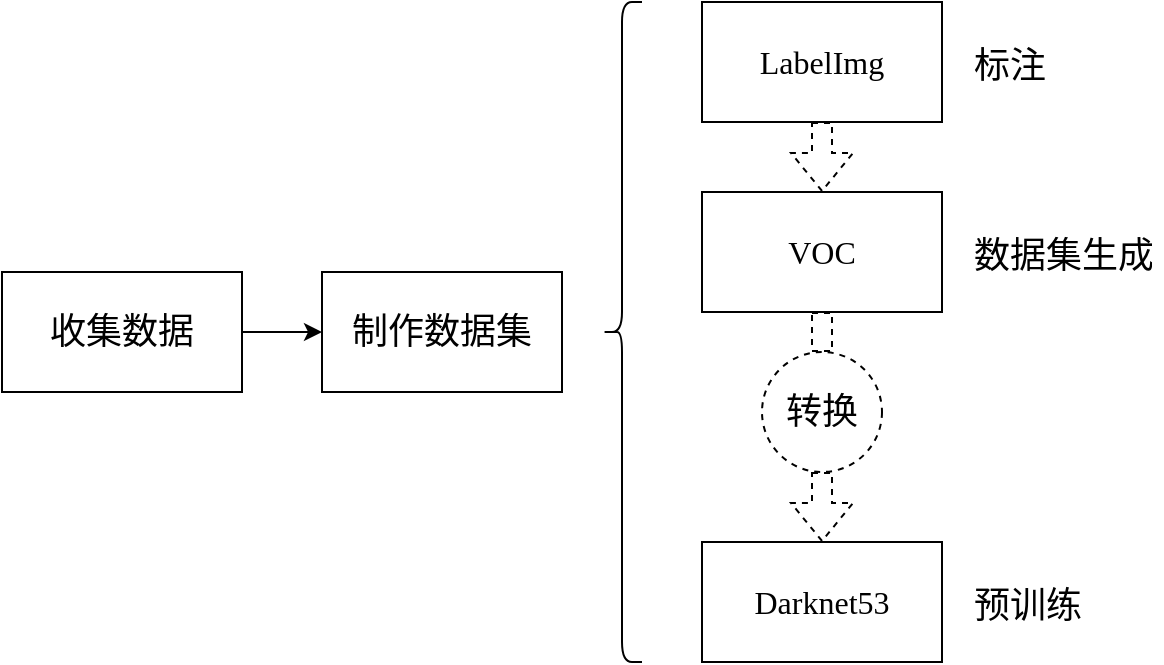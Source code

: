 <mxfile version="15.8.8" type="github"><diagram id="FZH4F-DujJX_YMt7-FlD" name="Page-1"><mxGraphModel dx="1038" dy="588" grid="1" gridSize="10" guides="1" tooltips="1" connect="1" arrows="1" fold="1" page="1" pageScale="1" pageWidth="827" pageHeight="1169" math="0" shadow="0"><root><mxCell id="0"/><mxCell id="1" parent="0"/><mxCell id="Z0l4_3K4JnTkowfyXfPu-1" value="&lt;font style=&quot;font-size: 18px&quot;&gt;制作数据集&lt;/font&gt;" style="rounded=0;whiteSpace=wrap;html=1;" parent="1" vertex="1"><mxGeometry x="280" y="150" width="120" height="60" as="geometry"/></mxCell><mxCell id="qqcmz16b4kr3nw1_V0D8-1" value="&lt;font style=&quot;font-size: 18px&quot;&gt;收集数据&lt;/font&gt;" style="rounded=0;whiteSpace=wrap;html=1;" vertex="1" parent="1"><mxGeometry x="120" y="150" width="120" height="60" as="geometry"/></mxCell><mxCell id="qqcmz16b4kr3nw1_V0D8-2" value="" style="endArrow=classic;html=1;rounded=0;fontSize=18;exitX=1;exitY=0.5;exitDx=0;exitDy=0;entryX=0;entryY=0.5;entryDx=0;entryDy=0;" edge="1" parent="1" source="qqcmz16b4kr3nw1_V0D8-1" target="Z0l4_3K4JnTkowfyXfPu-1"><mxGeometry width="50" height="50" relative="1" as="geometry"><mxPoint x="470" y="310" as="sourcePoint"/><mxPoint x="350" y="250" as="targetPoint"/></mxGeometry></mxCell><mxCell id="qqcmz16b4kr3nw1_V0D8-5" value="&lt;span lang=&quot;EN-US&quot; style=&quot;font-size: 12pt ; font-family: &amp;#34;times new roman&amp;#34; , serif&quot;&gt;LabelImg&lt;/span&gt;" style="rounded=0;whiteSpace=wrap;html=1;fontSize=18;" vertex="1" parent="1"><mxGeometry x="470" y="15" width="120" height="60" as="geometry"/></mxCell><mxCell id="qqcmz16b4kr3nw1_V0D8-21" style="edgeStyle=orthogonalEdgeStyle;rounded=0;orthogonalLoop=1;jettySize=auto;html=1;exitX=0.5;exitY=1;exitDx=0;exitDy=0;entryX=0.5;entryY=0;entryDx=0;entryDy=0;dashed=1;fontSize=18;shape=flexArrow;fillColor=none;gradientColor=#ffffff;startArrow=none;" edge="1" parent="1" source="qqcmz16b4kr3nw1_V0D8-26" target="qqcmz16b4kr3nw1_V0D8-8"><mxGeometry relative="1" as="geometry"/></mxCell><mxCell id="qqcmz16b4kr3nw1_V0D8-6" value="&lt;span lang=&quot;EN-US&quot; style=&quot;font-size: 12pt ; font-family: &amp;#34;times new roman&amp;#34; , serif&quot;&gt;VOC&lt;/span&gt;" style="rounded=0;whiteSpace=wrap;html=1;fontSize=18;" vertex="1" parent="1"><mxGeometry x="470" y="110" width="120" height="60" as="geometry"/></mxCell><mxCell id="qqcmz16b4kr3nw1_V0D8-8" value="&lt;span lang=&quot;EN-US&quot; style=&quot;font-size: 12pt ; font-family: &amp;#34;times new roman&amp;#34; , serif&quot;&gt;Darknet53&lt;/span&gt;" style="rounded=0;whiteSpace=wrap;html=1;fontSize=18;" vertex="1" parent="1"><mxGeometry x="470" y="285" width="120" height="60" as="geometry"/></mxCell><mxCell id="qqcmz16b4kr3nw1_V0D8-9" value="" style="shape=curlyBracket;whiteSpace=wrap;html=1;rounded=1;fontSize=18;" vertex="1" parent="1"><mxGeometry x="420" y="15" width="20" height="330" as="geometry"/></mxCell><mxCell id="qqcmz16b4kr3nw1_V0D8-12" value="标注" style="text;strokeColor=none;fillColor=none;align=left;verticalAlign=middle;spacingLeft=4;spacingRight=4;overflow=hidden;points=[[0,0.5],[1,0.5]];portConstraint=eastwest;rotatable=0;fontSize=18;" vertex="1" parent="1"><mxGeometry x="600" y="30" width="50" height="30" as="geometry"/></mxCell><mxCell id="qqcmz16b4kr3nw1_V0D8-13" value="数据集生成" style="text;strokeColor=none;fillColor=none;align=left;verticalAlign=middle;spacingLeft=4;spacingRight=4;overflow=hidden;points=[[0,0.5],[1,0.5]];portConstraint=eastwest;rotatable=0;fontSize=18;" vertex="1" parent="1"><mxGeometry x="600" y="125" width="100" height="30" as="geometry"/></mxCell><mxCell id="qqcmz16b4kr3nw1_V0D8-14" value="预训练" style="text;strokeColor=none;fillColor=none;align=left;verticalAlign=middle;spacingLeft=4;spacingRight=4;overflow=hidden;points=[[0,0.5],[1,0.5]];portConstraint=eastwest;rotatable=0;fontSize=18;" vertex="1" parent="1"><mxGeometry x="600" y="300" width="80" height="30" as="geometry"/></mxCell><mxCell id="qqcmz16b4kr3nw1_V0D8-20" value="" style="shape=flexArrow;endArrow=classic;html=1;rounded=0;dashed=1;fontSize=18;exitX=0.5;exitY=1;exitDx=0;exitDy=0;entryX=0.5;entryY=0;entryDx=0;entryDy=0;" edge="1" parent="1" source="qqcmz16b4kr3nw1_V0D8-5" target="qqcmz16b4kr3nw1_V0D8-6"><mxGeometry width="50" height="50" relative="1" as="geometry"><mxPoint x="390" y="210" as="sourcePoint"/><mxPoint x="440" y="160" as="targetPoint"/></mxGeometry></mxCell><mxCell id="qqcmz16b4kr3nw1_V0D8-26" value="转换" style="ellipse;whiteSpace=wrap;html=1;aspect=fixed;dashed=1;fontSize=18;gradientColor=none;" vertex="1" parent="1"><mxGeometry x="500" y="190" width="60" height="60" as="geometry"/></mxCell><mxCell id="qqcmz16b4kr3nw1_V0D8-29" value="" style="edgeStyle=orthogonalEdgeStyle;rounded=0;orthogonalLoop=1;jettySize=auto;html=1;exitX=0.5;exitY=1;exitDx=0;exitDy=0;entryX=0.5;entryY=0;entryDx=0;entryDy=0;dashed=1;fontSize=18;shape=flexArrow;fillColor=none;gradientColor=#ffffff;endArrow=none;" edge="1" parent="1" source="qqcmz16b4kr3nw1_V0D8-6" target="qqcmz16b4kr3nw1_V0D8-26"><mxGeometry relative="1" as="geometry"><mxPoint x="530" y="170" as="sourcePoint"/><mxPoint x="530" y="285" as="targetPoint"/></mxGeometry></mxCell></root></mxGraphModel></diagram></mxfile>
